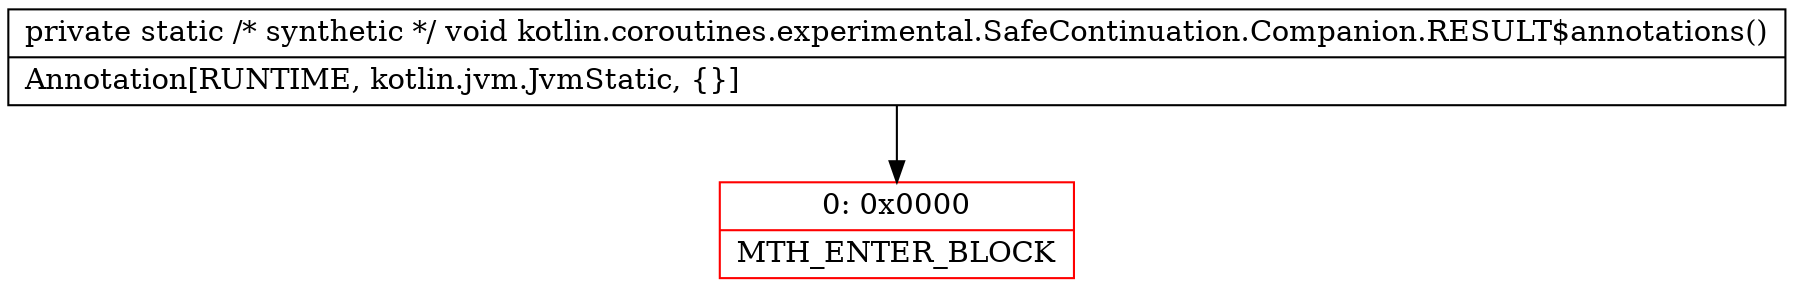 digraph "CFG forkotlin.coroutines.experimental.SafeContinuation.Companion.RESULT$annotations()V" {
subgraph cluster_Region_365481045 {
label = "R(0)";
node [shape=record,color=blue];
}
Node_0 [shape=record,color=red,label="{0\:\ 0x0000|MTH_ENTER_BLOCK\l}"];
MethodNode[shape=record,label="{private static \/* synthetic *\/ void kotlin.coroutines.experimental.SafeContinuation.Companion.RESULT$annotations()  | Annotation[RUNTIME, kotlin.jvm.JvmStatic, \{\}]\l}"];
MethodNode -> Node_0;
}

